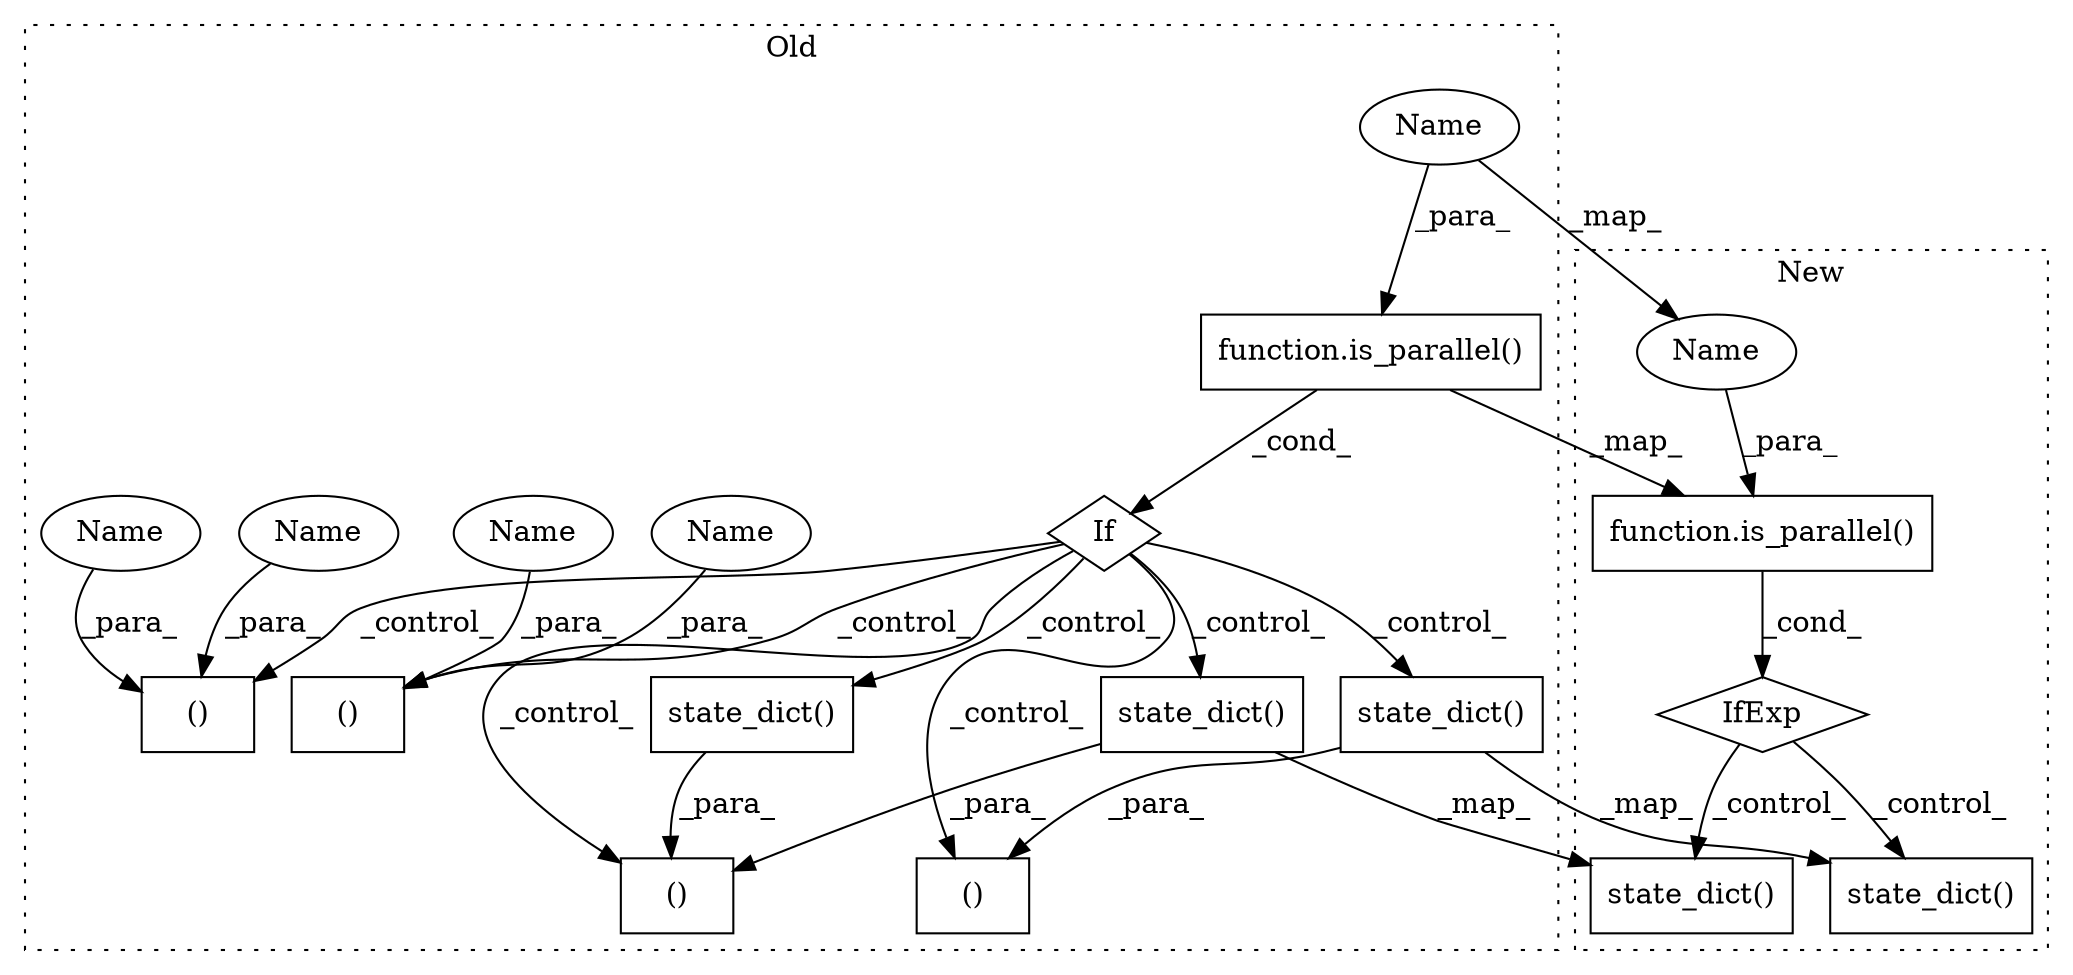 digraph G {
subgraph cluster0 {
1 [label="function.is_parallel()" a="75" s="8043,8060" l="12,1" shape="box"];
3 [label="If" a="96" s="8040" l="3" shape="diamond"];
4 [label="()" a="54" s="8115" l="30" shape="box"];
6 [label="state_dict()" a="75" s="8117" l="28" shape="box"];
7 [label="()" a="54" s="8209" l="23" shape="box"];
9 [label="state_dict()" a="75" s="8191" l="18" shape="box"];
10 [label="()" a="54" s="8082" l="5" shape="box"];
11 [label="state_dict()" a="75" s="8090" l="25" shape="box"];
13 [label="()" a="54" s="8183" l="5" shape="box"];
15 [label="Name" a="87" s="8084" l="3" shape="ellipse"];
16 [label="Name" a="87" s="8185" l="3" shape="ellipse"];
17 [label="Name" a="87" s="8055" l="5" shape="ellipse"];
18 [label="Name" a="87" s="8079" l="3" shape="ellipse"];
19 [label="Name" a="87" s="8180" l="3" shape="ellipse"];
label = "Old";
style="dotted";
}
subgraph cluster1 {
2 [label="function.is_parallel()" a="75" s="8118,8135" l="12,1" shape="box"];
5 [label="IfExp" a="51" s="8114,8136" l="4,6" shape="diamond"];
8 [label="state_dict()" a="75" s="8142" l="18" shape="box"];
12 [label="state_dict()" a="75" s="8089" l="25" shape="box"];
14 [label="Name" a="87" s="8130" l="5" shape="ellipse"];
label = "New";
style="dotted";
}
1 -> 2 [label="_map_"];
1 -> 3 [label="_cond_"];
2 -> 5 [label="_cond_"];
3 -> 6 [label="_control_"];
3 -> 7 [label="_control_"];
3 -> 10 [label="_control_"];
3 -> 11 [label="_control_"];
3 -> 9 [label="_control_"];
3 -> 13 [label="_control_"];
3 -> 4 [label="_control_"];
5 -> 8 [label="_control_"];
5 -> 12 [label="_control_"];
6 -> 4 [label="_para_"];
9 -> 7 [label="_para_"];
9 -> 8 [label="_map_"];
11 -> 4 [label="_para_"];
11 -> 12 [label="_map_"];
14 -> 2 [label="_para_"];
15 -> 10 [label="_para_"];
16 -> 13 [label="_para_"];
17 -> 1 [label="_para_"];
17 -> 14 [label="_map_"];
18 -> 10 [label="_para_"];
19 -> 13 [label="_para_"];
}